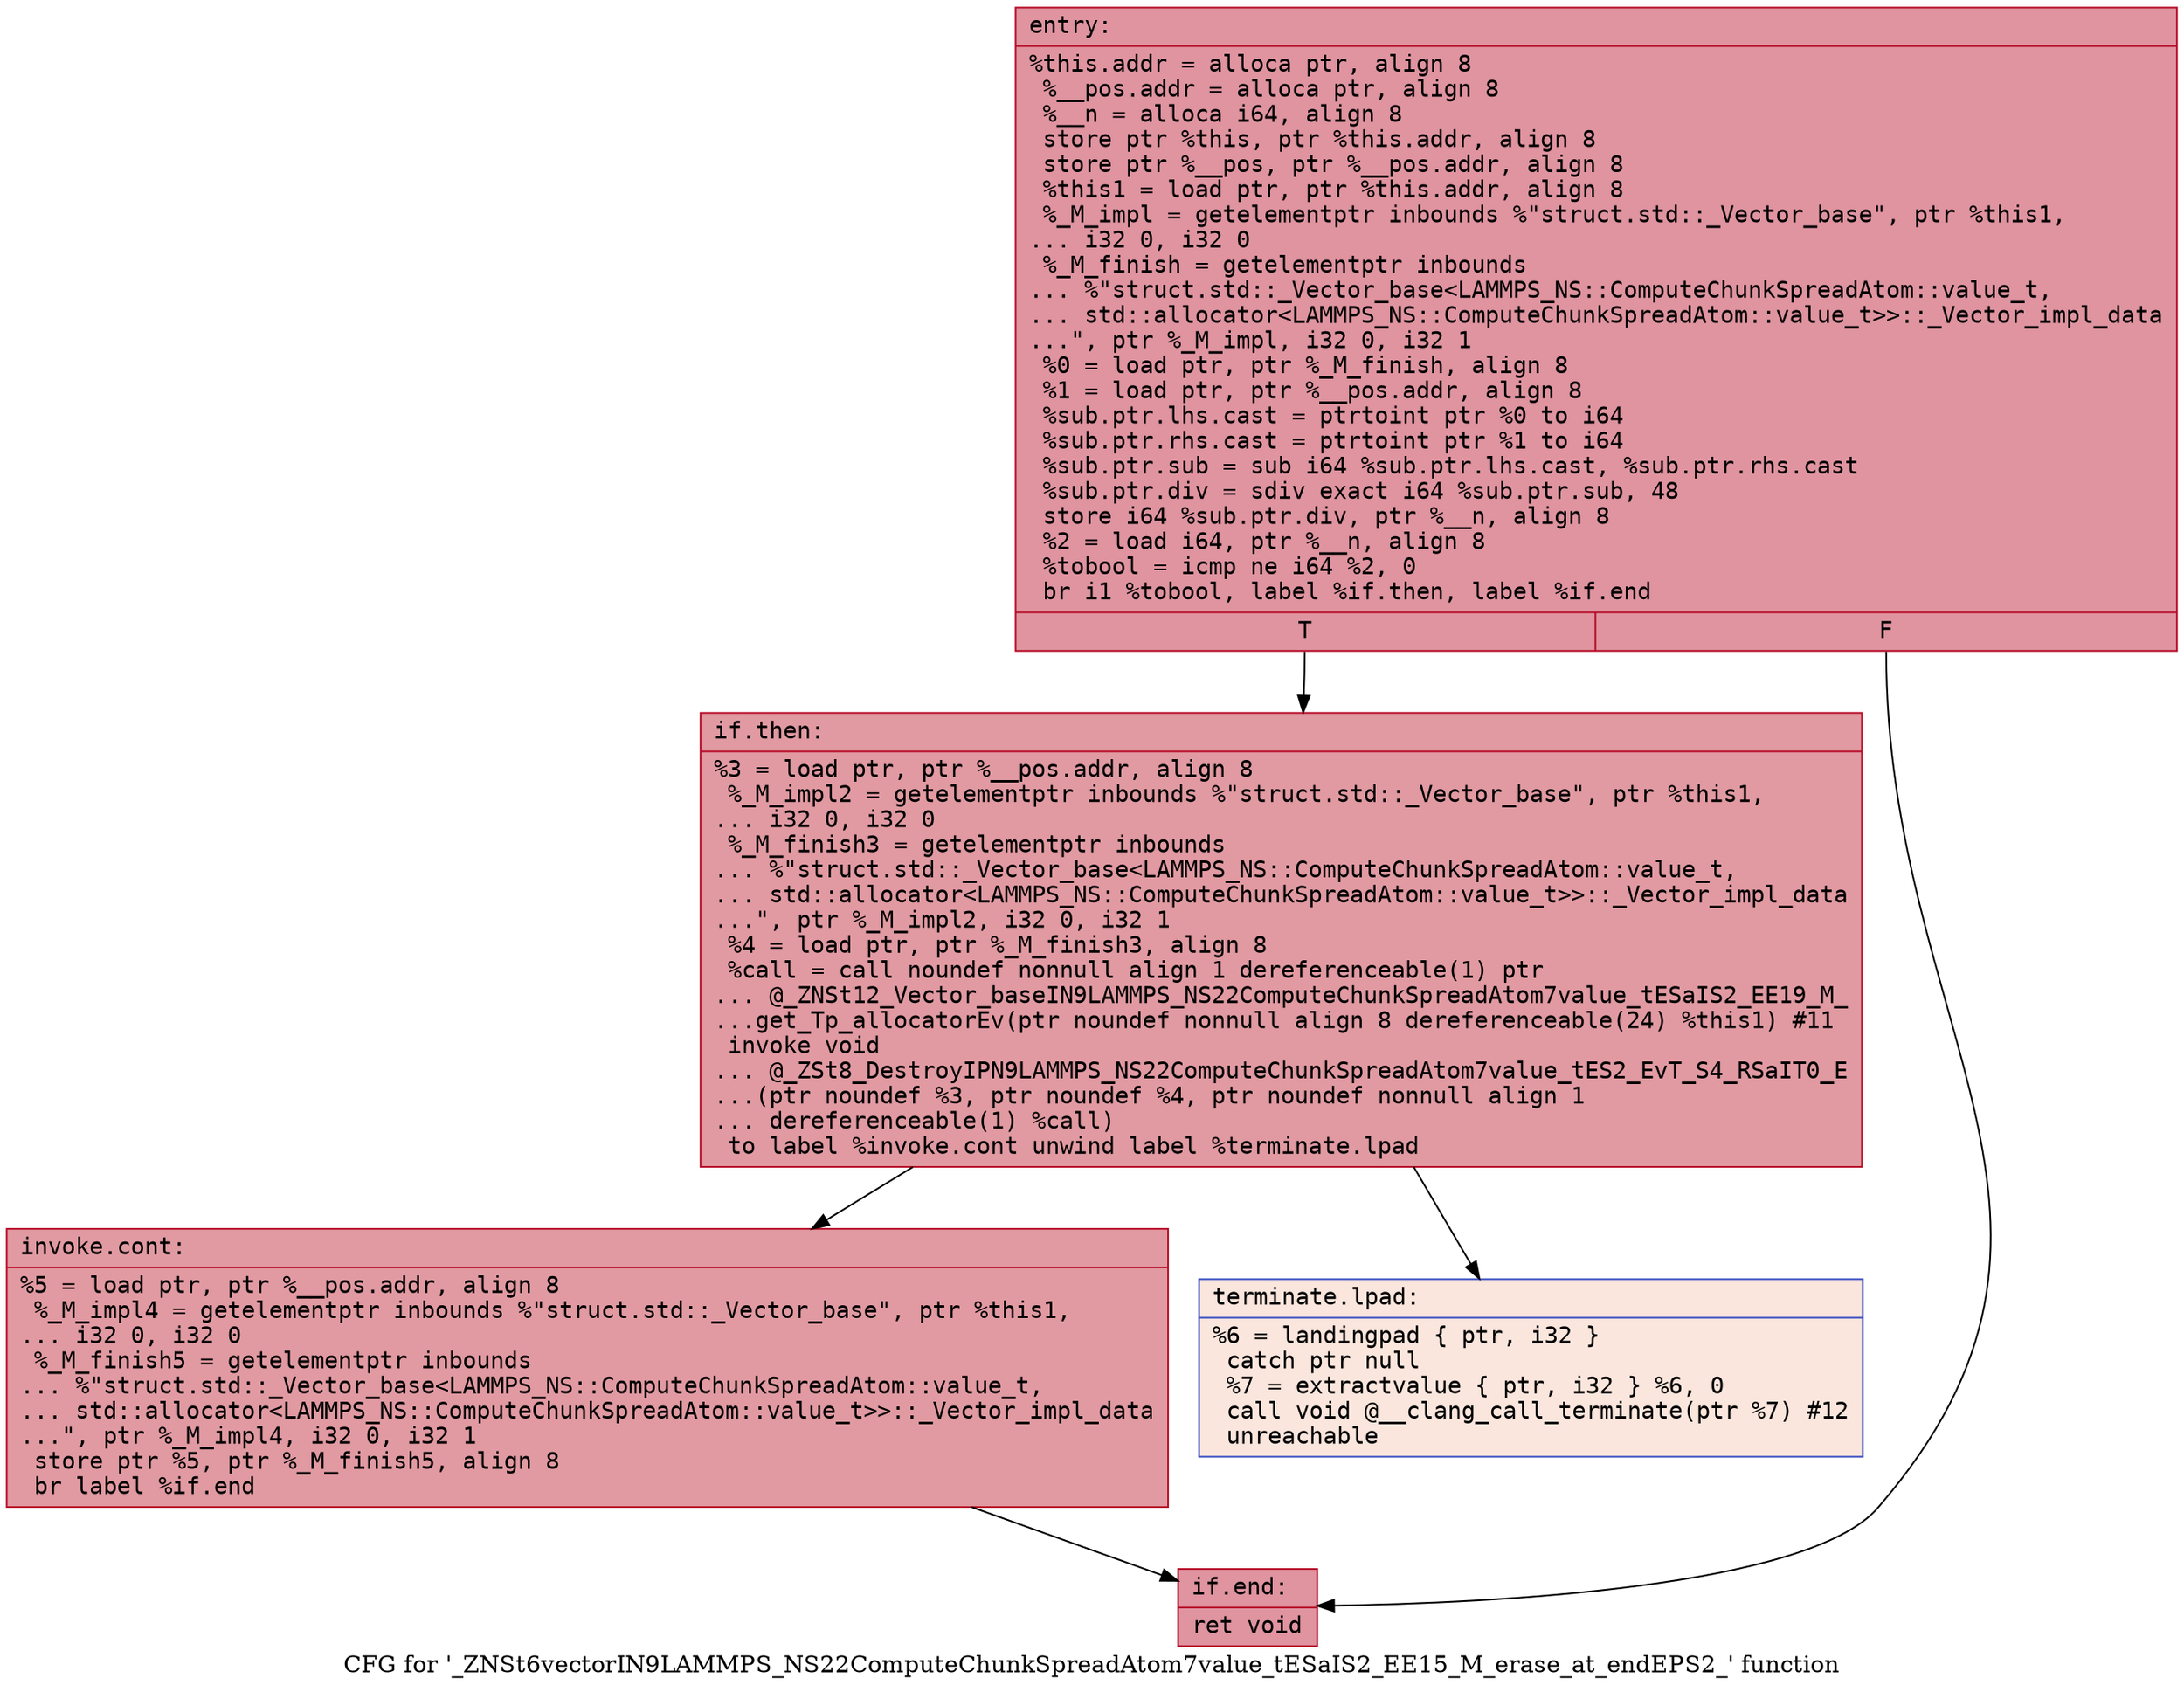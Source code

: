 digraph "CFG for '_ZNSt6vectorIN9LAMMPS_NS22ComputeChunkSpreadAtom7value_tESaIS2_EE15_M_erase_at_endEPS2_' function" {
	label="CFG for '_ZNSt6vectorIN9LAMMPS_NS22ComputeChunkSpreadAtom7value_tESaIS2_EE15_M_erase_at_endEPS2_' function";

	Node0x55a8964924f0 [shape=record,color="#b70d28ff", style=filled, fillcolor="#b70d2870" fontname="Courier",label="{entry:\l|  %this.addr = alloca ptr, align 8\l  %__pos.addr = alloca ptr, align 8\l  %__n = alloca i64, align 8\l  store ptr %this, ptr %this.addr, align 8\l  store ptr %__pos, ptr %__pos.addr, align 8\l  %this1 = load ptr, ptr %this.addr, align 8\l  %_M_impl = getelementptr inbounds %\"struct.std::_Vector_base\", ptr %this1,\l... i32 0, i32 0\l  %_M_finish = getelementptr inbounds\l... %\"struct.std::_Vector_base\<LAMMPS_NS::ComputeChunkSpreadAtom::value_t,\l... std::allocator\<LAMMPS_NS::ComputeChunkSpreadAtom::value_t\>\>::_Vector_impl_data\l...\", ptr %_M_impl, i32 0, i32 1\l  %0 = load ptr, ptr %_M_finish, align 8\l  %1 = load ptr, ptr %__pos.addr, align 8\l  %sub.ptr.lhs.cast = ptrtoint ptr %0 to i64\l  %sub.ptr.rhs.cast = ptrtoint ptr %1 to i64\l  %sub.ptr.sub = sub i64 %sub.ptr.lhs.cast, %sub.ptr.rhs.cast\l  %sub.ptr.div = sdiv exact i64 %sub.ptr.sub, 48\l  store i64 %sub.ptr.div, ptr %__n, align 8\l  %2 = load i64, ptr %__n, align 8\l  %tobool = icmp ne i64 %2, 0\l  br i1 %tobool, label %if.then, label %if.end\l|{<s0>T|<s1>F}}"];
	Node0x55a8964924f0:s0 -> Node0x55a896493100[tooltip="entry -> if.then\nProbability 62.50%" ];
	Node0x55a8964924f0:s1 -> Node0x55a896493170[tooltip="entry -> if.end\nProbability 37.50%" ];
	Node0x55a896493100 [shape=record,color="#b70d28ff", style=filled, fillcolor="#bb1b2c70" fontname="Courier",label="{if.then:\l|  %3 = load ptr, ptr %__pos.addr, align 8\l  %_M_impl2 = getelementptr inbounds %\"struct.std::_Vector_base\", ptr %this1,\l... i32 0, i32 0\l  %_M_finish3 = getelementptr inbounds\l... %\"struct.std::_Vector_base\<LAMMPS_NS::ComputeChunkSpreadAtom::value_t,\l... std::allocator\<LAMMPS_NS::ComputeChunkSpreadAtom::value_t\>\>::_Vector_impl_data\l...\", ptr %_M_impl2, i32 0, i32 1\l  %4 = load ptr, ptr %_M_finish3, align 8\l  %call = call noundef nonnull align 1 dereferenceable(1) ptr\l... @_ZNSt12_Vector_baseIN9LAMMPS_NS22ComputeChunkSpreadAtom7value_tESaIS2_EE19_M_\l...get_Tp_allocatorEv(ptr noundef nonnull align 8 dereferenceable(24) %this1) #11\l  invoke void\l... @_ZSt8_DestroyIPN9LAMMPS_NS22ComputeChunkSpreadAtom7value_tES2_EvT_S4_RSaIT0_E\l...(ptr noundef %3, ptr noundef %4, ptr noundef nonnull align 1\l... dereferenceable(1) %call)\l          to label %invoke.cont unwind label %terminate.lpad\l}"];
	Node0x55a896493100 -> Node0x55a896493750[tooltip="if.then -> invoke.cont\nProbability 100.00%" ];
	Node0x55a896493100 -> Node0x55a8964937d0[tooltip="if.then -> terminate.lpad\nProbability 0.00%" ];
	Node0x55a896493750 [shape=record,color="#b70d28ff", style=filled, fillcolor="#bb1b2c70" fontname="Courier",label="{invoke.cont:\l|  %5 = load ptr, ptr %__pos.addr, align 8\l  %_M_impl4 = getelementptr inbounds %\"struct.std::_Vector_base\", ptr %this1,\l... i32 0, i32 0\l  %_M_finish5 = getelementptr inbounds\l... %\"struct.std::_Vector_base\<LAMMPS_NS::ComputeChunkSpreadAtom::value_t,\l... std::allocator\<LAMMPS_NS::ComputeChunkSpreadAtom::value_t\>\>::_Vector_impl_data\l...\", ptr %_M_impl4, i32 0, i32 1\l  store ptr %5, ptr %_M_finish5, align 8\l  br label %if.end\l}"];
	Node0x55a896493750 -> Node0x55a896493170[tooltip="invoke.cont -> if.end\nProbability 100.00%" ];
	Node0x55a896493170 [shape=record,color="#b70d28ff", style=filled, fillcolor="#b70d2870" fontname="Courier",label="{if.end:\l|  ret void\l}"];
	Node0x55a8964937d0 [shape=record,color="#3d50c3ff", style=filled, fillcolor="#f3c7b170" fontname="Courier",label="{terminate.lpad:\l|  %6 = landingpad \{ ptr, i32 \}\l          catch ptr null\l  %7 = extractvalue \{ ptr, i32 \} %6, 0\l  call void @__clang_call_terminate(ptr %7) #12\l  unreachable\l}"];
}
